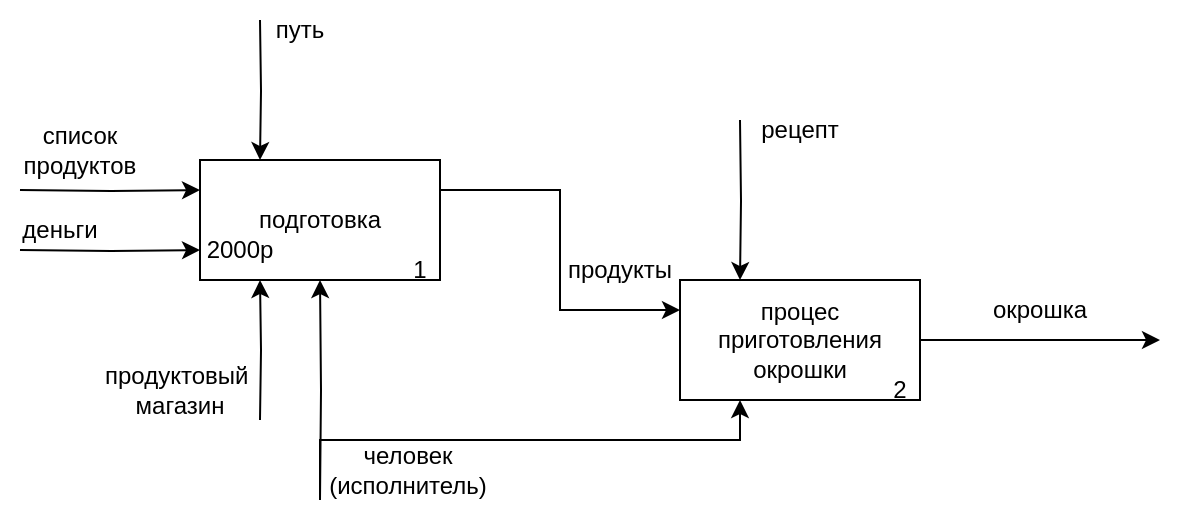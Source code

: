 <mxfile version="24.7.17">
  <diagram name="Страница — 1" id="isoIQwWjLvAa9l6V0u9C">
    <mxGraphModel dx="560" dy="717" grid="1" gridSize="10" guides="1" tooltips="1" connect="1" arrows="1" fold="1" page="1" pageScale="1" pageWidth="827" pageHeight="1169" math="0" shadow="0">
      <root>
        <mxCell id="0" />
        <mxCell id="1" parent="0" />
        <mxCell id="9lbK8BrH7qY99VKXAqZk-19" style="edgeStyle=orthogonalEdgeStyle;rounded=0;orthogonalLoop=1;jettySize=auto;html=1;exitX=1;exitY=0.25;exitDx=0;exitDy=0;entryX=0;entryY=0.25;entryDx=0;entryDy=0;" edge="1" parent="1" source="9lbK8BrH7qY99VKXAqZk-1" target="9lbK8BrH7qY99VKXAqZk-18">
          <mxGeometry relative="1" as="geometry" />
        </mxCell>
        <mxCell id="9lbK8BrH7qY99VKXAqZk-1" value="подготовка" style="rounded=0;whiteSpace=wrap;html=1;" vertex="1" parent="1">
          <mxGeometry x="310" y="150" width="120" height="60" as="geometry" />
        </mxCell>
        <mxCell id="9lbK8BrH7qY99VKXAqZk-3" style="edgeStyle=orthogonalEdgeStyle;rounded=0;orthogonalLoop=1;jettySize=auto;html=1;exitX=1;exitY=0.25;exitDx=0;exitDy=0;entryX=0;entryY=0.25;entryDx=0;entryDy=0;" edge="1" parent="1" target="9lbK8BrH7qY99VKXAqZk-1">
          <mxGeometry relative="1" as="geometry">
            <mxPoint x="220" y="165" as="sourcePoint" />
          </mxGeometry>
        </mxCell>
        <mxCell id="9lbK8BrH7qY99VKXAqZk-4" style="edgeStyle=orthogonalEdgeStyle;rounded=0;orthogonalLoop=1;jettySize=auto;html=1;exitX=1;exitY=0.75;exitDx=0;exitDy=0;entryX=0;entryY=0.75;entryDx=0;entryDy=0;" edge="1" parent="1" target="9lbK8BrH7qY99VKXAqZk-1">
          <mxGeometry relative="1" as="geometry">
            <mxPoint x="220" y="195" as="sourcePoint" />
          </mxGeometry>
        </mxCell>
        <mxCell id="9lbK8BrH7qY99VKXAqZk-5" value="список продуктов" style="text;html=1;align=center;verticalAlign=middle;whiteSpace=wrap;rounded=0;" vertex="1" parent="1">
          <mxGeometry x="220" y="130" width="60" height="30" as="geometry" />
        </mxCell>
        <mxCell id="9lbK8BrH7qY99VKXAqZk-6" value="деньги" style="text;html=1;align=center;verticalAlign=middle;whiteSpace=wrap;rounded=0;" vertex="1" parent="1">
          <mxGeometry x="210" y="170" width="60" height="30" as="geometry" />
        </mxCell>
        <mxCell id="9lbK8BrH7qY99VKXAqZk-8" style="edgeStyle=orthogonalEdgeStyle;rounded=0;orthogonalLoop=1;jettySize=auto;html=1;exitX=0.25;exitY=1;exitDx=0;exitDy=0;entryX=0.25;entryY=0;entryDx=0;entryDy=0;" edge="1" parent="1" target="9lbK8BrH7qY99VKXAqZk-1">
          <mxGeometry relative="1" as="geometry">
            <mxPoint x="340" y="80" as="sourcePoint" />
          </mxGeometry>
        </mxCell>
        <mxCell id="9lbK8BrH7qY99VKXAqZk-10" style="edgeStyle=orthogonalEdgeStyle;rounded=0;orthogonalLoop=1;jettySize=auto;html=1;entryX=0.25;entryY=1;entryDx=0;entryDy=0;" edge="1" parent="1" target="9lbK8BrH7qY99VKXAqZk-1">
          <mxGeometry relative="1" as="geometry">
            <mxPoint x="340" y="280" as="sourcePoint" />
          </mxGeometry>
        </mxCell>
        <mxCell id="9lbK8BrH7qY99VKXAqZk-11" value="путь" style="text;html=1;align=center;verticalAlign=middle;whiteSpace=wrap;rounded=0;" vertex="1" parent="1">
          <mxGeometry x="330" y="70" width="60" height="30" as="geometry" />
        </mxCell>
        <mxCell id="9lbK8BrH7qY99VKXAqZk-13" style="edgeStyle=orthogonalEdgeStyle;rounded=0;orthogonalLoop=1;jettySize=auto;html=1;entryX=0.5;entryY=1;entryDx=0;entryDy=0;" edge="1" parent="1" target="9lbK8BrH7qY99VKXAqZk-1">
          <mxGeometry relative="1" as="geometry">
            <mxPoint x="370" y="320" as="sourcePoint" />
          </mxGeometry>
        </mxCell>
        <mxCell id="9lbK8BrH7qY99VKXAqZk-14" value="продуктовый&amp;nbsp;&lt;div&gt;магазин&lt;/div&gt;" style="text;html=1;align=center;verticalAlign=middle;whiteSpace=wrap;rounded=0;" vertex="1" parent="1">
          <mxGeometry x="270" y="250" width="60" height="30" as="geometry" />
        </mxCell>
        <mxCell id="9lbK8BrH7qY99VKXAqZk-17" style="edgeStyle=orthogonalEdgeStyle;rounded=0;orthogonalLoop=1;jettySize=auto;html=1;exitX=0.25;exitY=0;exitDx=0;exitDy=0;entryX=0.25;entryY=1;entryDx=0;entryDy=0;" edge="1" parent="1" target="9lbK8BrH7qY99VKXAqZk-18">
          <mxGeometry relative="1" as="geometry">
            <mxPoint x="560" y="250" as="targetPoint" />
            <mxPoint x="370" y="320" as="sourcePoint" />
            <Array as="points">
              <mxPoint x="370" y="290" />
              <mxPoint x="580" y="290" />
            </Array>
          </mxGeometry>
        </mxCell>
        <mxCell id="9lbK8BrH7qY99VKXAqZk-16" value="человек&lt;div&gt;(исполнитель)&lt;/div&gt;" style="text;html=1;align=center;verticalAlign=middle;whiteSpace=wrap;rounded=0;" vertex="1" parent="1">
          <mxGeometry x="384" y="290" width="60" height="30" as="geometry" />
        </mxCell>
        <mxCell id="9lbK8BrH7qY99VKXAqZk-26" style="edgeStyle=orthogonalEdgeStyle;rounded=0;orthogonalLoop=1;jettySize=auto;html=1;" edge="1" parent="1" source="9lbK8BrH7qY99VKXAqZk-18">
          <mxGeometry relative="1" as="geometry">
            <mxPoint x="790" y="240" as="targetPoint" />
          </mxGeometry>
        </mxCell>
        <mxCell id="9lbK8BrH7qY99VKXAqZk-18" value="процес приготовления окрошки" style="rounded=0;whiteSpace=wrap;html=1;" vertex="1" parent="1">
          <mxGeometry x="550" y="210" width="120" height="60" as="geometry" />
        </mxCell>
        <mxCell id="9lbK8BrH7qY99VKXAqZk-20" value="продукты" style="text;html=1;align=center;verticalAlign=middle;whiteSpace=wrap;rounded=0;" vertex="1" parent="1">
          <mxGeometry x="490" y="190" width="60" height="30" as="geometry" />
        </mxCell>
        <mxCell id="9lbK8BrH7qY99VKXAqZk-21" value="2000р" style="text;html=1;align=center;verticalAlign=middle;whiteSpace=wrap;rounded=0;" vertex="1" parent="1">
          <mxGeometry x="300" y="180" width="60" height="30" as="geometry" />
        </mxCell>
        <mxCell id="9lbK8BrH7qY99VKXAqZk-24" value="1" style="text;html=1;align=center;verticalAlign=middle;whiteSpace=wrap;rounded=0;" vertex="1" parent="1">
          <mxGeometry x="390" y="190" width="60" height="30" as="geometry" />
        </mxCell>
        <mxCell id="9lbK8BrH7qY99VKXAqZk-25" value="2" style="text;html=1;align=center;verticalAlign=middle;whiteSpace=wrap;rounded=0;" vertex="1" parent="1">
          <mxGeometry x="630" y="250" width="60" height="30" as="geometry" />
        </mxCell>
        <mxCell id="9lbK8BrH7qY99VKXAqZk-27" value="окрошка" style="text;html=1;align=center;verticalAlign=middle;whiteSpace=wrap;rounded=0;" vertex="1" parent="1">
          <mxGeometry x="700" y="210" width="60" height="30" as="geometry" />
        </mxCell>
        <mxCell id="9lbK8BrH7qY99VKXAqZk-29" style="edgeStyle=orthogonalEdgeStyle;rounded=0;orthogonalLoop=1;jettySize=auto;html=1;exitX=0.25;exitY=1;exitDx=0;exitDy=0;entryX=0.25;entryY=0;entryDx=0;entryDy=0;" edge="1" parent="1" target="9lbK8BrH7qY99VKXAqZk-18">
          <mxGeometry relative="1" as="geometry">
            <mxPoint x="580" y="130" as="sourcePoint" />
          </mxGeometry>
        </mxCell>
        <mxCell id="9lbK8BrH7qY99VKXAqZk-30" value="рецепт" style="text;html=1;align=center;verticalAlign=middle;whiteSpace=wrap;rounded=0;" vertex="1" parent="1">
          <mxGeometry x="580" y="120" width="60" height="30" as="geometry" />
        </mxCell>
      </root>
    </mxGraphModel>
  </diagram>
</mxfile>
